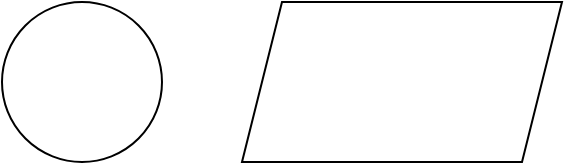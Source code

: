<mxfile>
    <diagram id="i0eWLLNK1xfka6xE5lCI" name="Page-1">
        <mxGraphModel dx="1130" dy="712" grid="1" gridSize="10" guides="1" tooltips="1" connect="1" arrows="1" fold="1" page="1" pageScale="1" pageWidth="850" pageHeight="1100" math="0" shadow="0">
            <root>
                <mxCell id="0"/>
                <mxCell id="1" parent="0"/>
                <mxCell id="2" value="" style="ellipse;whiteSpace=wrap;html=1;aspect=fixed;" vertex="1" parent="1">
                    <mxGeometry x="160" y="160" width="80" height="80" as="geometry"/>
                </mxCell>
                <mxCell id="3" value="" style="shape=parallelogram;perimeter=parallelogramPerimeter;whiteSpace=wrap;html=1;fixedSize=1;" vertex="1" parent="1">
                    <mxGeometry x="280" y="160" width="160" height="80" as="geometry"/>
                </mxCell>
            </root>
        </mxGraphModel>
    </diagram>
</mxfile>
